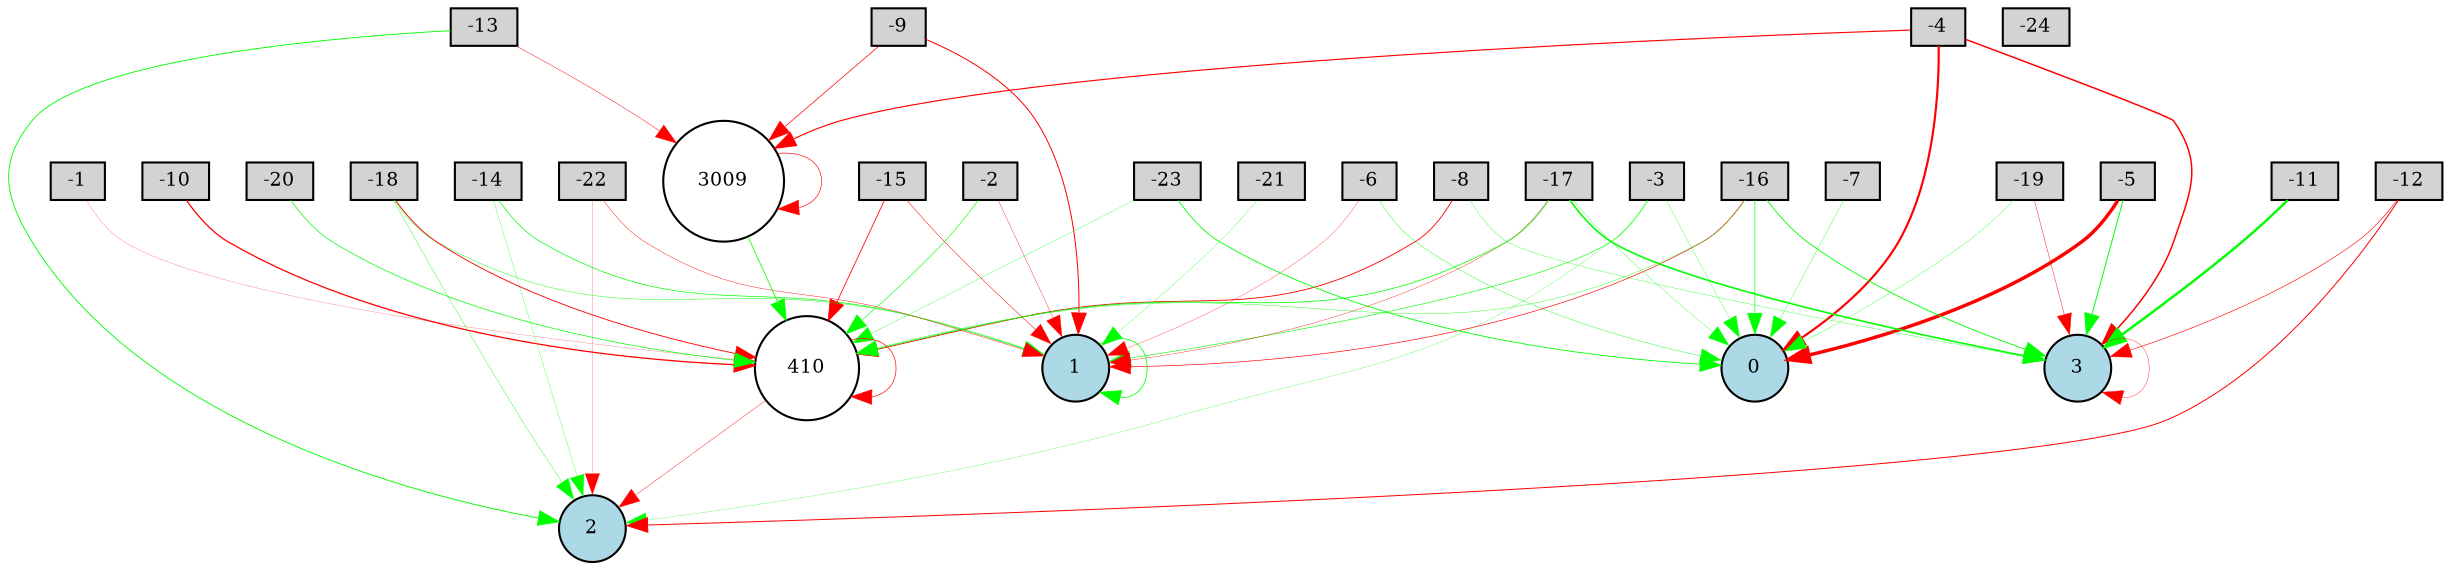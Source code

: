 digraph {
	node [fontsize=9 height=0.2 shape=circle width=0.2]
	-1 [fillcolor=lightgray shape=box style=filled]
	-2 [fillcolor=lightgray shape=box style=filled]
	-3 [fillcolor=lightgray shape=box style=filled]
	-4 [fillcolor=lightgray shape=box style=filled]
	-5 [fillcolor=lightgray shape=box style=filled]
	-6 [fillcolor=lightgray shape=box style=filled]
	-7 [fillcolor=lightgray shape=box style=filled]
	-8 [fillcolor=lightgray shape=box style=filled]
	-9 [fillcolor=lightgray shape=box style=filled]
	-10 [fillcolor=lightgray shape=box style=filled]
	-11 [fillcolor=lightgray shape=box style=filled]
	-12 [fillcolor=lightgray shape=box style=filled]
	-13 [fillcolor=lightgray shape=box style=filled]
	-14 [fillcolor=lightgray shape=box style=filled]
	-15 [fillcolor=lightgray shape=box style=filled]
	-16 [fillcolor=lightgray shape=box style=filled]
	-17 [fillcolor=lightgray shape=box style=filled]
	-18 [fillcolor=lightgray shape=box style=filled]
	-19 [fillcolor=lightgray shape=box style=filled]
	-20 [fillcolor=lightgray shape=box style=filled]
	-21 [fillcolor=lightgray shape=box style=filled]
	-22 [fillcolor=lightgray shape=box style=filled]
	-23 [fillcolor=lightgray shape=box style=filled]
	-24 [fillcolor=lightgray shape=box style=filled]
	0 [fillcolor=lightblue style=filled]
	1 [fillcolor=lightblue style=filled]
	2 [fillcolor=lightblue style=filled]
	3 [fillcolor=lightblue style=filled]
	3009 [fillcolor=white style=filled]
	410 [fillcolor=white style=filled]
	-23 -> 0 [color=green penwidth=0.41432393894876585 style=solid]
	-15 -> 410 [color=red penwidth=0.38300640513549233 style=solid]
	-19 -> 3 [color=red penwidth=0.20924948553904482 style=solid]
	-16 -> 3 [color=green penwidth=0.4197622009415356 style=solid]
	-17 -> 0 [color=green penwidth=0.14979346223303094 style=solid]
	-17 -> 3 [color=green penwidth=0.768629706902617 style=solid]
	410 -> 2 [color=red penwidth=0.19527063826894112 style=solid]
	-18 -> 1 [color=green penwidth=0.2061116986043321 style=solid]
	-21 -> 1 [color=green penwidth=0.13972528097894416 style=solid]
	-13 -> 3009 [color=red penwidth=0.22212368546105868 style=solid]
	-2 -> 1 [color=red penwidth=0.17815456099187799 style=solid]
	-18 -> 410 [color=red penwidth=0.4320168598660107 style=solid]
	3 -> 3 [color=red penwidth=0.17890874037457205 style=solid]
	-14 -> 2 [color=green penwidth=0.14804872642121197 style=solid]
	-6 -> 0 [color=green penwidth=0.19408588430824714 style=solid]
	-15 -> 1 [color=red penwidth=0.2413369873453485 style=solid]
	-4 -> 3 [color=red penwidth=0.7198098124298546 style=solid]
	-13 -> 2 [color=green penwidth=0.43478507798015253 style=solid]
	-16 -> 0 [color=green penwidth=0.2995713275995974 style=solid]
	-3 -> 2 [color=green penwidth=0.1276328078734766 style=solid]
	-16 -> 410 [color=green penwidth=0.17891538452397632 style=solid]
	-22 -> 1 [color=red penwidth=0.2030439457289759 style=solid]
	-12 -> 2 [color=red penwidth=0.4779194144140161 style=solid]
	-4 -> 3009 [color=red penwidth=0.5491580021637834 style=solid]
	-18 -> 2 [color=green penwidth=0.18566117443492763 style=solid]
	1 -> 1 [color=green penwidth=0.3719370530756433 style=solid]
	-5 -> 0 [color=red penwidth=1.6559389866763223 style=solid]
	-6 -> 1 [color=red penwidth=0.1465368198040662 style=solid]
	410 -> 410 [color=red penwidth=0.324610233716473 style=solid]
	3009 -> 410 [color=green penwidth=0.369767532734685 style=solid]
	-9 -> 1 [color=red penwidth=0.47799845712696554 style=solid]
	-11 -> 3 [color=green penwidth=1.1708181348160265 style=solid]
	-16 -> 1 [color=red penwidth=0.3118427134450027 style=solid]
	-3 -> 1 [color=green penwidth=0.295988953400275 style=solid]
	-8 -> 3 [color=green penwidth=0.16071591665026488 style=solid]
	-1 -> 410 [color=red penwidth=0.10411627293277728 style=solid]
	-4 -> 0 [color=red penwidth=1.0424163528265635 style=solid]
	-5 -> 3 [color=green penwidth=0.46270924767704336 style=solid]
	-19 -> 0 [color=green penwidth=0.1558985842205406 style=solid]
	-22 -> 2 [color=red penwidth=0.10914447183836729 style=solid]
	-23 -> 410 [color=green penwidth=0.15621982394127737 style=solid]
	-14 -> 1 [color=green penwidth=0.33947986048086665 style=solid]
	-2 -> 410 [color=green penwidth=0.2927140824001423 style=solid]
	-12 -> 3 [color=red penwidth=0.29137488237965053 style=solid]
	-10 -> 410 [color=red penwidth=0.6082347333623948 style=solid]
	-7 -> 0 [color=green penwidth=0.16284826618260007 style=solid]
	-3 -> 0 [color=green penwidth=0.15363354977777716 style=solid]
	3009 -> 3009 [color=red penwidth=0.30441123958553595 style=solid]
	-20 -> 410 [color=green penwidth=0.3449769482003787 style=solid]
	-9 -> 3009 [color=red penwidth=0.34346514169449516 style=solid]
	-8 -> 410 [color=red penwidth=0.4212443459644122 style=solid]
	-17 -> 410 [color=green penwidth=0.36921974843900573 style=solid]
	-17 -> 1 [color=red penwidth=0.1762080204661945 style=solid]
}
